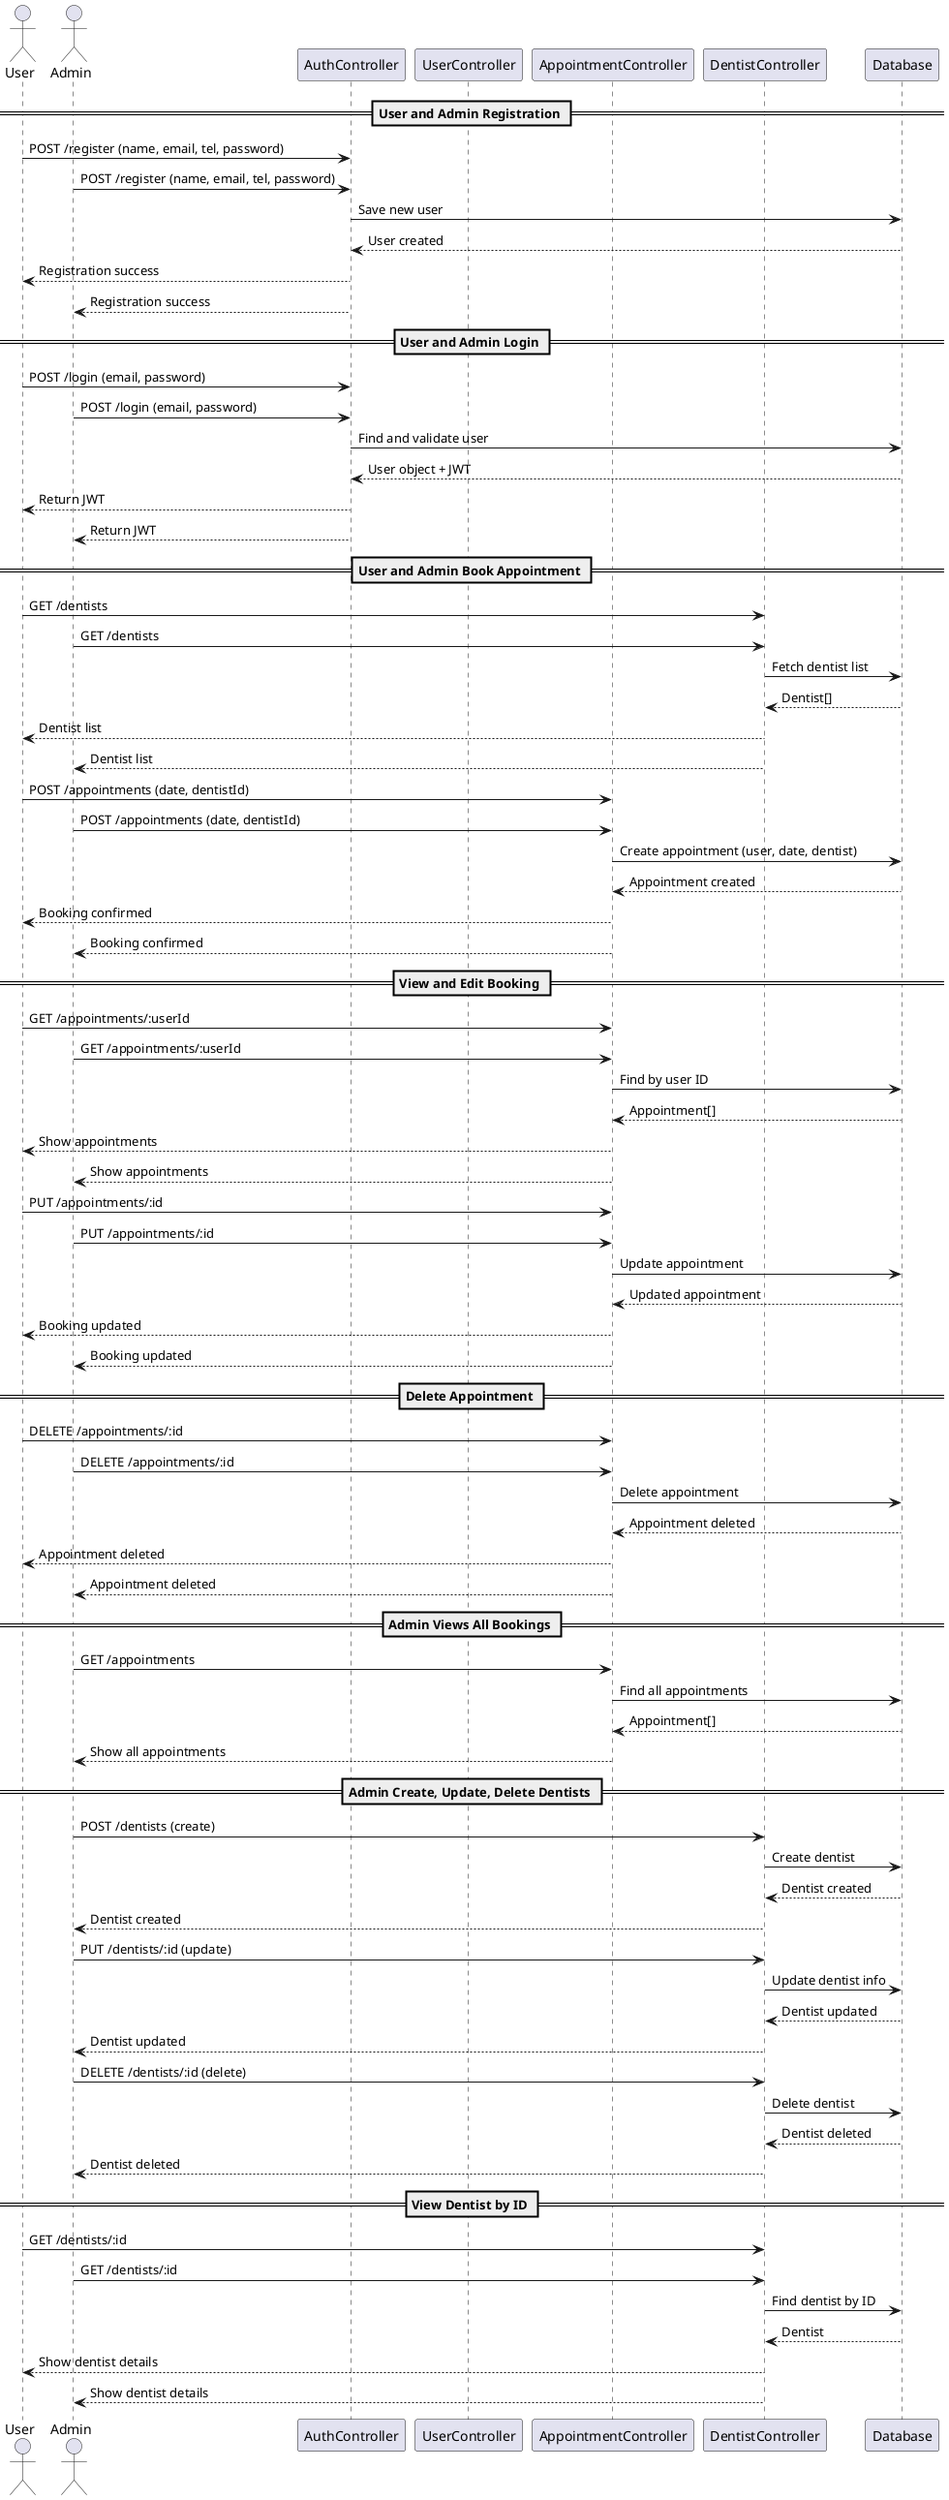 @startuml
actor User
actor Admin

participant "AuthController" as Auth
participant "UserController" as UserCtrl
participant "AppointmentController" as ApptCtrl
participant "DentistController" as DentistCtrl
participant "Database" as DB

== User and Admin Registration ==
User -> Auth : POST /register (name, email, tel, password)
Admin -> Auth : POST /register (name, email, tel, password)
Auth -> DB : Save new user
DB --> Auth : User created
Auth --> User : Registration success
Auth --> Admin : Registration success

== User and Admin Login ==
User -> Auth : POST /login (email, password)
Admin -> Auth : POST /login (email, password)
Auth -> DB : Find and validate user
DB --> Auth : User object + JWT
Auth --> User : Return JWT
Auth --> Admin : Return JWT

== User and Admin Book Appointment ==
User -> DentistCtrl : GET /dentists
Admin -> DentistCtrl : GET /dentists
DentistCtrl -> DB : Fetch dentist list
DB --> DentistCtrl : Dentist[]
DentistCtrl --> User : Dentist list
DentistCtrl --> Admin : Dentist list

User -> ApptCtrl : POST /appointments (date, dentistId)
Admin -> ApptCtrl : POST /appointments (date, dentistId)
ApptCtrl -> DB : Create appointment (user, date, dentist)
DB --> ApptCtrl : Appointment created
ApptCtrl --> User : Booking confirmed
ApptCtrl --> Admin : Booking confirmed

== View and Edit Booking ==
User -> ApptCtrl : GET /appointments/:userId
Admin -> ApptCtrl : GET /appointments/:userId
ApptCtrl -> DB : Find by user ID
DB --> ApptCtrl : Appointment[]
ApptCtrl --> User : Show appointments
ApptCtrl --> Admin : Show appointments

User -> ApptCtrl : PUT /appointments/:id
Admin -> ApptCtrl : PUT /appointments/:id
ApptCtrl -> DB : Update appointment
DB --> ApptCtrl : Updated appointment
ApptCtrl --> User : Booking updated
ApptCtrl --> Admin : Booking updated

== Delete Appointment ==
User -> ApptCtrl : DELETE /appointments/:id
Admin -> ApptCtrl : DELETE /appointments/:id
ApptCtrl -> DB : Delete appointment
DB --> ApptCtrl : Appointment deleted
ApptCtrl --> User : Appointment deleted
ApptCtrl --> Admin : Appointment deleted

== Admin Views All Bookings ==
Admin -> ApptCtrl : GET /appointments
ApptCtrl -> DB : Find all appointments
DB --> ApptCtrl : Appointment[]
ApptCtrl --> Admin : Show all appointments

== Admin Create, Update, Delete Dentists ==
Admin -> DentistCtrl : POST /dentists (create)
DentistCtrl -> DB : Create dentist
DB --> DentistCtrl : Dentist created
DentistCtrl --> Admin : Dentist created

Admin -> DentistCtrl : PUT /dentists/:id (update)
DentistCtrl -> DB : Update dentist info
DB --> DentistCtrl : Dentist updated
DentistCtrl --> Admin : Dentist updated

Admin -> DentistCtrl : DELETE /dentists/:id (delete)
DentistCtrl -> DB : Delete dentist
DB --> DentistCtrl : Dentist deleted
DentistCtrl --> Admin : Dentist deleted

== View Dentist by ID ==
User -> DentistCtrl : GET /dentists/:id
Admin -> DentistCtrl : GET /dentists/:id
DentistCtrl -> DB : Find dentist by ID
DB --> DentistCtrl : Dentist
DentistCtrl --> User : Show dentist details
DentistCtrl --> Admin : Show dentist details

@enduml
